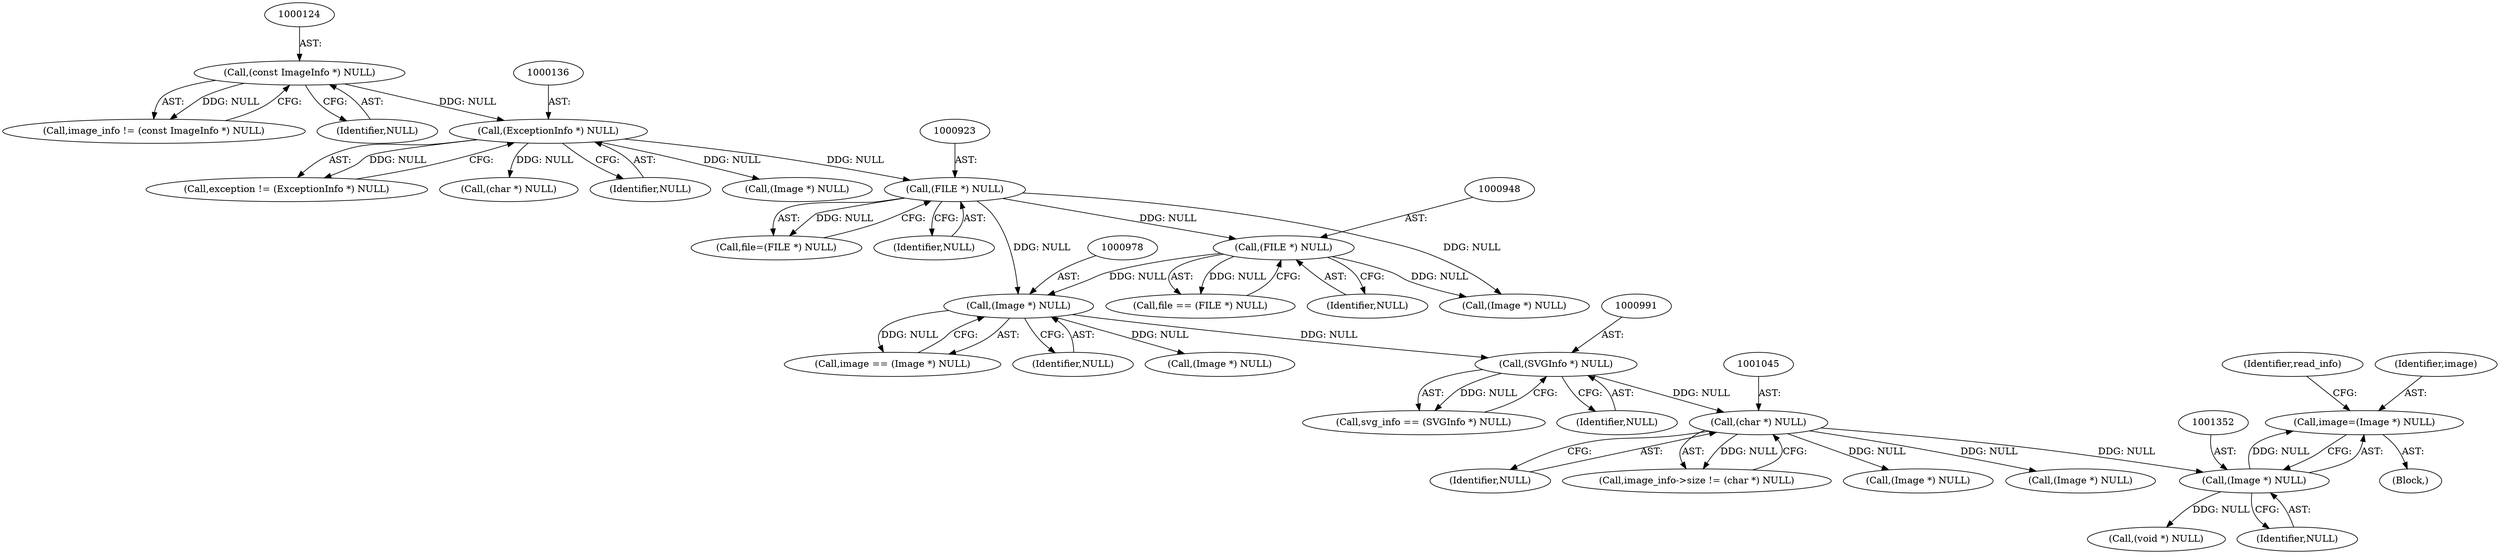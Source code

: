 digraph "0_ImageMagick_f6e9d0d9955e85bdd7540b251cd50d598dacc5e6_60@pointer" {
"1001349" [label="(Call,image=(Image *) NULL)"];
"1001351" [label="(Call,(Image *) NULL)"];
"1001044" [label="(Call,(char *) NULL)"];
"1000990" [label="(Call,(SVGInfo *) NULL)"];
"1000977" [label="(Call,(Image *) NULL)"];
"1000947" [label="(Call,(FILE *) NULL)"];
"1000922" [label="(Call,(FILE *) NULL)"];
"1000135" [label="(Call,(ExceptionInfo *) NULL)"];
"1000123" [label="(Call,(const ImageInfo *) NULL)"];
"1001355" [label="(Identifier,read_info)"];
"1000180" [label="(Call,(Image *) NULL)"];
"1001417" [label="(Call,(Image *) NULL)"];
"1001351" [label="(Call,(Image *) NULL)"];
"1001343" [label="(Block,)"];
"1000990" [label="(Call,(SVGInfo *) NULL)"];
"1000922" [label="(Call,(FILE *) NULL)"];
"1000981" [label="(Call,(Image *) NULL)"];
"1000947" [label="(Call,(FILE *) NULL)"];
"1000133" [label="(Call,exception != (ExceptionInfo *) NULL)"];
"1000121" [label="(Call,image_info != (const ImageInfo *) NULL)"];
"1000945" [label="(Call,file == (FILE *) NULL)"];
"1001360" [label="(Call,(void *) NULL)"];
"1000971" [label="(Call,(Image *) NULL)"];
"1001353" [label="(Identifier,NULL)"];
"1001334" [label="(Call,(Image *) NULL)"];
"1001044" [label="(Call,(char *) NULL)"];
"1000975" [label="(Call,image == (Image *) NULL)"];
"1000920" [label="(Call,file=(FILE *) NULL)"];
"1000135" [label="(Call,(ExceptionInfo *) NULL)"];
"1000949" [label="(Identifier,NULL)"];
"1000245" [label="(Call,(char *) NULL)"];
"1000137" [label="(Identifier,NULL)"];
"1001349" [label="(Call,image=(Image *) NULL)"];
"1001046" [label="(Identifier,NULL)"];
"1000125" [label="(Identifier,NULL)"];
"1001040" [label="(Call,image_info->size != (char *) NULL)"];
"1000977" [label="(Call,(Image *) NULL)"];
"1000988" [label="(Call,svg_info == (SVGInfo *) NULL)"];
"1001350" [label="(Identifier,image)"];
"1000924" [label="(Identifier,NULL)"];
"1000123" [label="(Call,(const ImageInfo *) NULL)"];
"1000979" [label="(Identifier,NULL)"];
"1000992" [label="(Identifier,NULL)"];
"1001349" -> "1001343"  [label="AST: "];
"1001349" -> "1001351"  [label="CFG: "];
"1001350" -> "1001349"  [label="AST: "];
"1001351" -> "1001349"  [label="AST: "];
"1001355" -> "1001349"  [label="CFG: "];
"1001351" -> "1001349"  [label="DDG: NULL"];
"1001351" -> "1001353"  [label="CFG: "];
"1001352" -> "1001351"  [label="AST: "];
"1001353" -> "1001351"  [label="AST: "];
"1001044" -> "1001351"  [label="DDG: NULL"];
"1001351" -> "1001360"  [label="DDG: NULL"];
"1001044" -> "1001040"  [label="AST: "];
"1001044" -> "1001046"  [label="CFG: "];
"1001045" -> "1001044"  [label="AST: "];
"1001046" -> "1001044"  [label="AST: "];
"1001040" -> "1001044"  [label="CFG: "];
"1001044" -> "1001040"  [label="DDG: NULL"];
"1000990" -> "1001044"  [label="DDG: NULL"];
"1001044" -> "1001334"  [label="DDG: NULL"];
"1001044" -> "1001417"  [label="DDG: NULL"];
"1000990" -> "1000988"  [label="AST: "];
"1000990" -> "1000992"  [label="CFG: "];
"1000991" -> "1000990"  [label="AST: "];
"1000992" -> "1000990"  [label="AST: "];
"1000988" -> "1000990"  [label="CFG: "];
"1000990" -> "1000988"  [label="DDG: NULL"];
"1000977" -> "1000990"  [label="DDG: NULL"];
"1000977" -> "1000975"  [label="AST: "];
"1000977" -> "1000979"  [label="CFG: "];
"1000978" -> "1000977"  [label="AST: "];
"1000979" -> "1000977"  [label="AST: "];
"1000975" -> "1000977"  [label="CFG: "];
"1000977" -> "1000975"  [label="DDG: NULL"];
"1000947" -> "1000977"  [label="DDG: NULL"];
"1000922" -> "1000977"  [label="DDG: NULL"];
"1000977" -> "1000981"  [label="DDG: NULL"];
"1000947" -> "1000945"  [label="AST: "];
"1000947" -> "1000949"  [label="CFG: "];
"1000948" -> "1000947"  [label="AST: "];
"1000949" -> "1000947"  [label="AST: "];
"1000945" -> "1000947"  [label="CFG: "];
"1000947" -> "1000945"  [label="DDG: NULL"];
"1000922" -> "1000947"  [label="DDG: NULL"];
"1000947" -> "1000971"  [label="DDG: NULL"];
"1000922" -> "1000920"  [label="AST: "];
"1000922" -> "1000924"  [label="CFG: "];
"1000923" -> "1000922"  [label="AST: "];
"1000924" -> "1000922"  [label="AST: "];
"1000920" -> "1000922"  [label="CFG: "];
"1000922" -> "1000920"  [label="DDG: NULL"];
"1000135" -> "1000922"  [label="DDG: NULL"];
"1000922" -> "1000971"  [label="DDG: NULL"];
"1000135" -> "1000133"  [label="AST: "];
"1000135" -> "1000137"  [label="CFG: "];
"1000136" -> "1000135"  [label="AST: "];
"1000137" -> "1000135"  [label="AST: "];
"1000133" -> "1000135"  [label="CFG: "];
"1000135" -> "1000133"  [label="DDG: NULL"];
"1000123" -> "1000135"  [label="DDG: NULL"];
"1000135" -> "1000180"  [label="DDG: NULL"];
"1000135" -> "1000245"  [label="DDG: NULL"];
"1000123" -> "1000121"  [label="AST: "];
"1000123" -> "1000125"  [label="CFG: "];
"1000124" -> "1000123"  [label="AST: "];
"1000125" -> "1000123"  [label="AST: "];
"1000121" -> "1000123"  [label="CFG: "];
"1000123" -> "1000121"  [label="DDG: NULL"];
}
